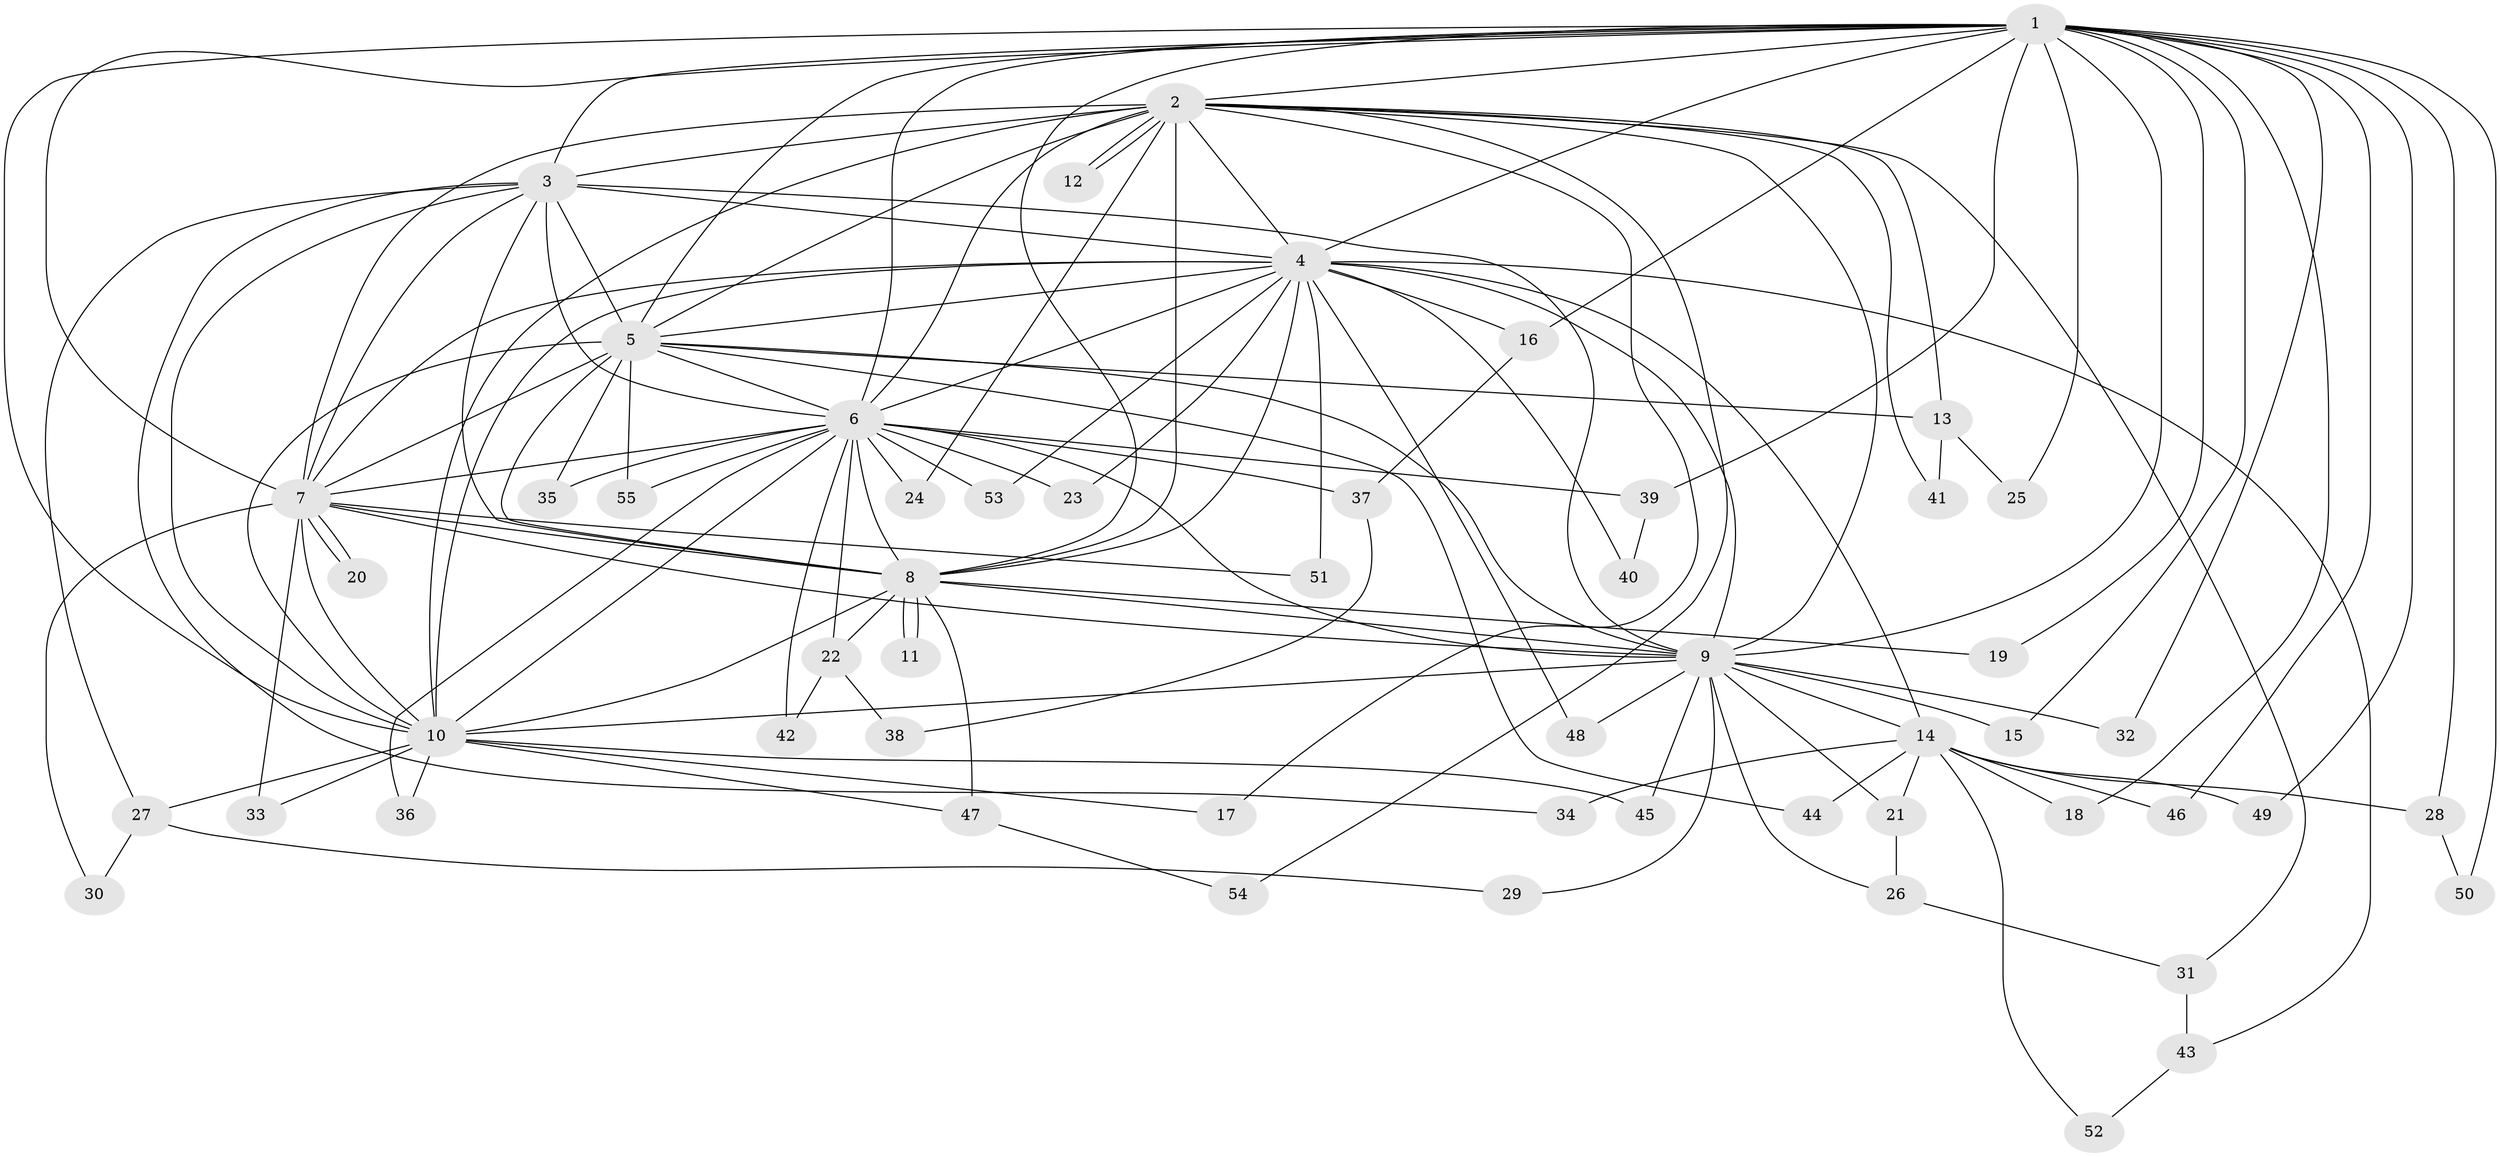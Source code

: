 // coarse degree distribution, {16: 0.025, 12: 0.05, 18: 0.025, 19: 0.025, 11: 0.025, 13: 0.05, 2: 0.6, 9: 0.025, 3: 0.125, 4: 0.05}
// Generated by graph-tools (version 1.1) at 2025/51/02/27/25 19:51:51]
// undirected, 55 vertices, 135 edges
graph export_dot {
graph [start="1"]
  node [color=gray90,style=filled];
  1;
  2;
  3;
  4;
  5;
  6;
  7;
  8;
  9;
  10;
  11;
  12;
  13;
  14;
  15;
  16;
  17;
  18;
  19;
  20;
  21;
  22;
  23;
  24;
  25;
  26;
  27;
  28;
  29;
  30;
  31;
  32;
  33;
  34;
  35;
  36;
  37;
  38;
  39;
  40;
  41;
  42;
  43;
  44;
  45;
  46;
  47;
  48;
  49;
  50;
  51;
  52;
  53;
  54;
  55;
  1 -- 2;
  1 -- 3;
  1 -- 4;
  1 -- 5;
  1 -- 6;
  1 -- 7;
  1 -- 8;
  1 -- 9;
  1 -- 10;
  1 -- 15;
  1 -- 16;
  1 -- 18;
  1 -- 19;
  1 -- 25;
  1 -- 28;
  1 -- 32;
  1 -- 39;
  1 -- 46;
  1 -- 49;
  1 -- 50;
  2 -- 3;
  2 -- 4;
  2 -- 5;
  2 -- 6;
  2 -- 7;
  2 -- 8;
  2 -- 9;
  2 -- 10;
  2 -- 12;
  2 -- 12;
  2 -- 13;
  2 -- 17;
  2 -- 24;
  2 -- 31;
  2 -- 41;
  2 -- 54;
  3 -- 4;
  3 -- 5;
  3 -- 6;
  3 -- 7;
  3 -- 8;
  3 -- 9;
  3 -- 10;
  3 -- 27;
  3 -- 34;
  4 -- 5;
  4 -- 6;
  4 -- 7;
  4 -- 8;
  4 -- 9;
  4 -- 10;
  4 -- 14;
  4 -- 16;
  4 -- 23;
  4 -- 40;
  4 -- 43;
  4 -- 48;
  4 -- 51;
  4 -- 53;
  5 -- 6;
  5 -- 7;
  5 -- 8;
  5 -- 9;
  5 -- 10;
  5 -- 13;
  5 -- 35;
  5 -- 44;
  5 -- 55;
  6 -- 7;
  6 -- 8;
  6 -- 9;
  6 -- 10;
  6 -- 22;
  6 -- 23;
  6 -- 24;
  6 -- 35;
  6 -- 36;
  6 -- 37;
  6 -- 39;
  6 -- 42;
  6 -- 53;
  6 -- 55;
  7 -- 8;
  7 -- 9;
  7 -- 10;
  7 -- 20;
  7 -- 20;
  7 -- 30;
  7 -- 33;
  7 -- 51;
  8 -- 9;
  8 -- 10;
  8 -- 11;
  8 -- 11;
  8 -- 19;
  8 -- 22;
  8 -- 47;
  9 -- 10;
  9 -- 14;
  9 -- 15;
  9 -- 21;
  9 -- 26;
  9 -- 29;
  9 -- 32;
  9 -- 45;
  9 -- 48;
  10 -- 17;
  10 -- 27;
  10 -- 33;
  10 -- 36;
  10 -- 45;
  10 -- 47;
  13 -- 25;
  13 -- 41;
  14 -- 18;
  14 -- 21;
  14 -- 28;
  14 -- 34;
  14 -- 44;
  14 -- 46;
  14 -- 49;
  14 -- 52;
  16 -- 37;
  21 -- 26;
  22 -- 38;
  22 -- 42;
  26 -- 31;
  27 -- 29;
  27 -- 30;
  28 -- 50;
  31 -- 43;
  37 -- 38;
  39 -- 40;
  43 -- 52;
  47 -- 54;
}
